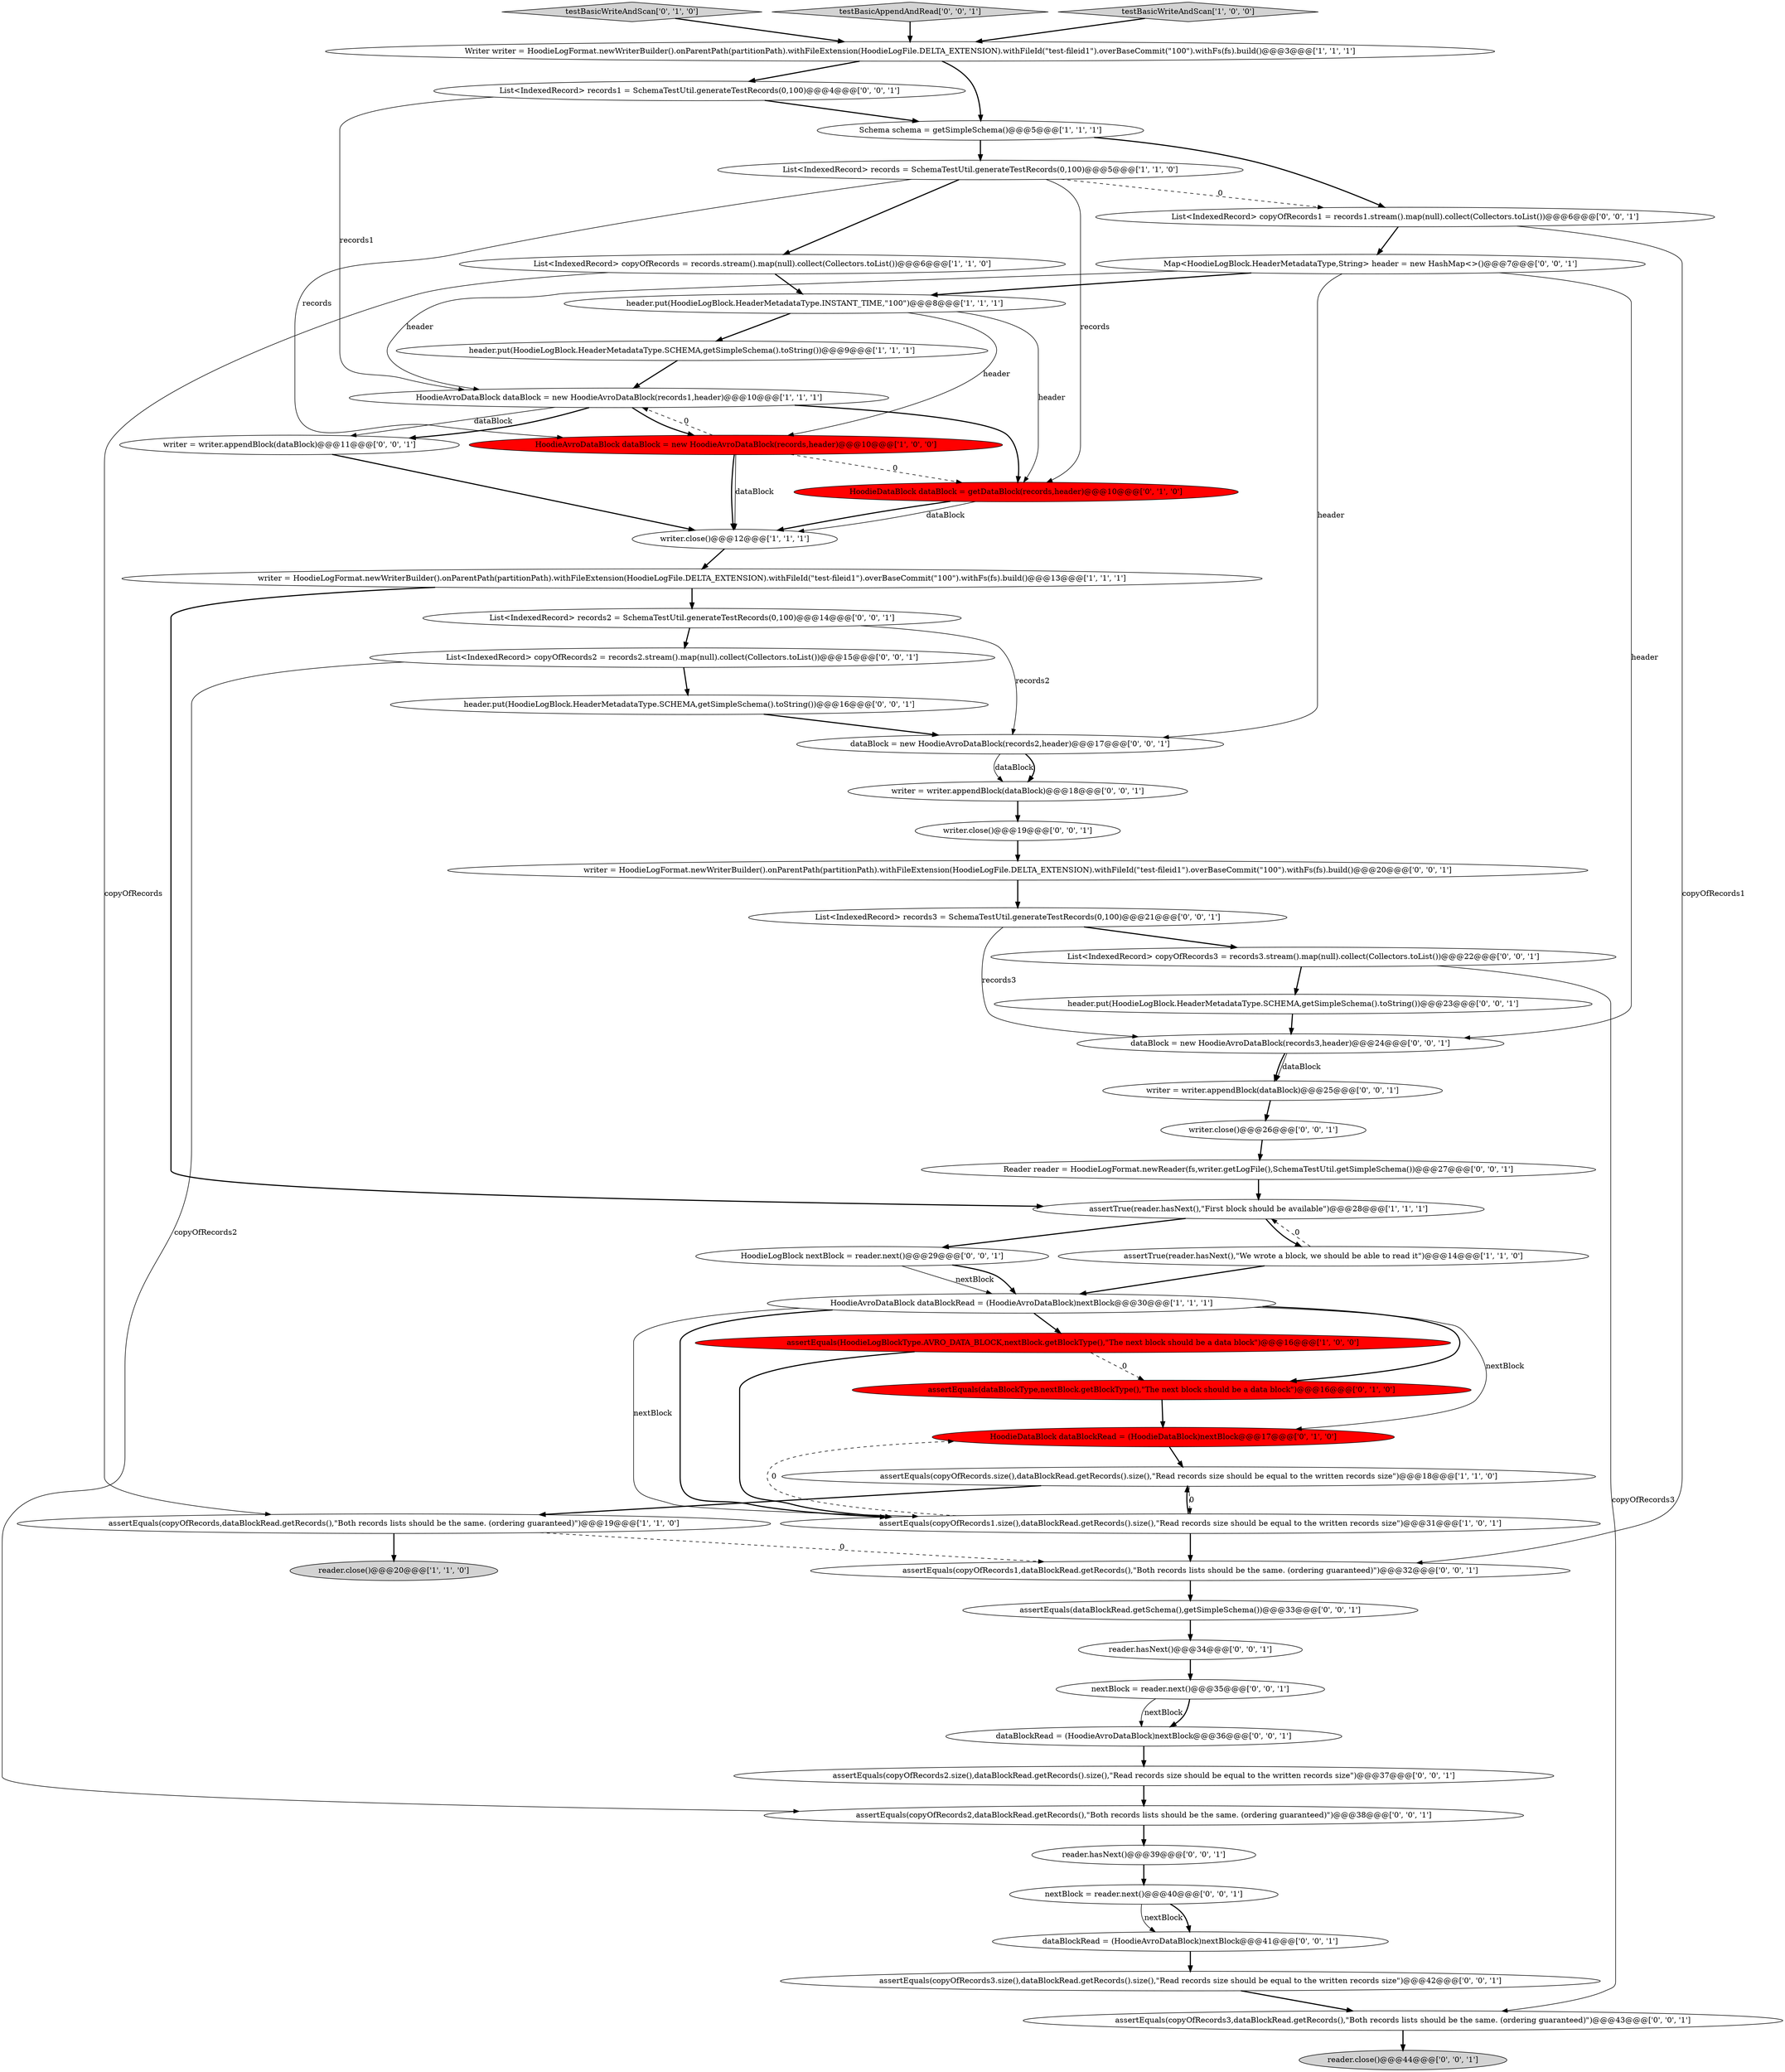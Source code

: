 digraph {
10 [style = filled, label = "header.put(HoodieLogBlock.HeaderMetadataType.SCHEMA,getSimpleSchema().toString())@@@9@@@['1', '1', '1']", fillcolor = white, shape = ellipse image = "AAA0AAABBB1BBB"];
8 [style = filled, label = "assertEquals(copyOfRecords,dataBlockRead.getRecords(),\"Both records lists should be the same. (ordering guaranteed)\")@@@19@@@['1', '1', '0']", fillcolor = white, shape = ellipse image = "AAA0AAABBB1BBB"];
47 [style = filled, label = "Map<HoodieLogBlock.HeaderMetadataType,String> header = new HashMap<>()@@@7@@@['0', '0', '1']", fillcolor = white, shape = ellipse image = "AAA0AAABBB3BBB"];
48 [style = filled, label = "dataBlockRead = (HoodieAvroDataBlock)nextBlock@@@36@@@['0', '0', '1']", fillcolor = white, shape = ellipse image = "AAA0AAABBB3BBB"];
3 [style = filled, label = "HoodieAvroDataBlock dataBlock = new HoodieAvroDataBlock(records1,header)@@@10@@@['1', '1', '1']", fillcolor = white, shape = ellipse image = "AAA0AAABBB1BBB"];
46 [style = filled, label = "List<IndexedRecord> records3 = SchemaTestUtil.generateTestRecords(0,100)@@@21@@@['0', '0', '1']", fillcolor = white, shape = ellipse image = "AAA0AAABBB3BBB"];
15 [style = filled, label = "assertEquals(HoodieLogBlockType.AVRO_DATA_BLOCK,nextBlock.getBlockType(),\"The next block should be a data block\")@@@16@@@['1', '0', '0']", fillcolor = red, shape = ellipse image = "AAA1AAABBB1BBB"];
54 [style = filled, label = "Reader reader = HoodieLogFormat.newReader(fs,writer.getLogFile(),SchemaTestUtil.getSimpleSchema())@@@27@@@['0', '0', '1']", fillcolor = white, shape = ellipse image = "AAA0AAABBB3BBB"];
17 [style = filled, label = "HoodieAvroDataBlock dataBlock = new HoodieAvroDataBlock(records,header)@@@10@@@['1', '0', '0']", fillcolor = red, shape = ellipse image = "AAA1AAABBB1BBB"];
19 [style = filled, label = "assertEquals(dataBlockType,nextBlock.getBlockType(),\"The next block should be a data block\")@@@16@@@['0', '1', '0']", fillcolor = red, shape = ellipse image = "AAA1AAABBB2BBB"];
34 [style = filled, label = "assertEquals(copyOfRecords1,dataBlockRead.getRecords(),\"Both records lists should be the same. (ordering guaranteed)\")@@@32@@@['0', '0', '1']", fillcolor = white, shape = ellipse image = "AAA0AAABBB3BBB"];
18 [style = filled, label = "assertTrue(reader.hasNext(),\"We wrote a block, we should be able to read it\")@@@14@@@['1', '1', '0']", fillcolor = white, shape = ellipse image = "AAA0AAABBB1BBB"];
55 [style = filled, label = "reader.close()@@@44@@@['0', '0', '1']", fillcolor = lightgray, shape = ellipse image = "AAA0AAABBB3BBB"];
0 [style = filled, label = "assertTrue(reader.hasNext(),\"First block should be available\")@@@28@@@['1', '1', '1']", fillcolor = white, shape = ellipse image = "AAA0AAABBB1BBB"];
27 [style = filled, label = "List<IndexedRecord> records1 = SchemaTestUtil.generateTestRecords(0,100)@@@4@@@['0', '0', '1']", fillcolor = white, shape = ellipse image = "AAA0AAABBB3BBB"];
29 [style = filled, label = "writer = HoodieLogFormat.newWriterBuilder().onParentPath(partitionPath).withFileExtension(HoodieLogFile.DELTA_EXTENSION).withFileId(\"test-fileid1\").overBaseCommit(\"100\").withFs(fs).build()@@@20@@@['0', '0', '1']", fillcolor = white, shape = ellipse image = "AAA0AAABBB3BBB"];
42 [style = filled, label = "List<IndexedRecord> copyOfRecords1 = records1.stream().map(null).collect(Collectors.toList())@@@6@@@['0', '0', '1']", fillcolor = white, shape = ellipse image = "AAA0AAABBB3BBB"];
36 [style = filled, label = "nextBlock = reader.next()@@@35@@@['0', '0', '1']", fillcolor = white, shape = ellipse image = "AAA0AAABBB3BBB"];
44 [style = filled, label = "writer.close()@@@26@@@['0', '0', '1']", fillcolor = white, shape = ellipse image = "AAA0AAABBB3BBB"];
45 [style = filled, label = "header.put(HoodieLogBlock.HeaderMetadataType.SCHEMA,getSimpleSchema().toString())@@@23@@@['0', '0', '1']", fillcolor = white, shape = ellipse image = "AAA0AAABBB3BBB"];
6 [style = filled, label = "writer.close()@@@12@@@['1', '1', '1']", fillcolor = white, shape = ellipse image = "AAA0AAABBB1BBB"];
26 [style = filled, label = "dataBlock = new HoodieAvroDataBlock(records3,header)@@@24@@@['0', '0', '1']", fillcolor = white, shape = ellipse image = "AAA0AAABBB3BBB"];
43 [style = filled, label = "dataBlock = new HoodieAvroDataBlock(records2,header)@@@17@@@['0', '0', '1']", fillcolor = white, shape = ellipse image = "AAA0AAABBB3BBB"];
1 [style = filled, label = "Schema schema = getSimpleSchema()@@@5@@@['1', '1', '1']", fillcolor = white, shape = ellipse image = "AAA0AAABBB1BBB"];
22 [style = filled, label = "testBasicWriteAndScan['0', '1', '0']", fillcolor = lightgray, shape = diamond image = "AAA0AAABBB2BBB"];
2 [style = filled, label = "header.put(HoodieLogBlock.HeaderMetadataType.INSTANT_TIME,\"100\")@@@8@@@['1', '1', '1']", fillcolor = white, shape = ellipse image = "AAA0AAABBB1BBB"];
5 [style = filled, label = "List<IndexedRecord> copyOfRecords = records.stream().map(null).collect(Collectors.toList())@@@6@@@['1', '1', '0']", fillcolor = white, shape = ellipse image = "AAA0AAABBB1BBB"];
35 [style = filled, label = "writer = writer.appendBlock(dataBlock)@@@18@@@['0', '0', '1']", fillcolor = white, shape = ellipse image = "AAA0AAABBB3BBB"];
51 [style = filled, label = "testBasicAppendAndRead['0', '0', '1']", fillcolor = lightgray, shape = diamond image = "AAA0AAABBB3BBB"];
11 [style = filled, label = "writer = HoodieLogFormat.newWriterBuilder().onParentPath(partitionPath).withFileExtension(HoodieLogFile.DELTA_EXTENSION).withFileId(\"test-fileid1\").overBaseCommit(\"100\").withFs(fs).build()@@@13@@@['1', '1', '1']", fillcolor = white, shape = ellipse image = "AAA0AAABBB1BBB"];
53 [style = filled, label = "List<IndexedRecord> records2 = SchemaTestUtil.generateTestRecords(0,100)@@@14@@@['0', '0', '1']", fillcolor = white, shape = ellipse image = "AAA0AAABBB3BBB"];
20 [style = filled, label = "HoodieDataBlock dataBlockRead = (HoodieDataBlock)nextBlock@@@17@@@['0', '1', '0']", fillcolor = red, shape = ellipse image = "AAA1AAABBB2BBB"];
4 [style = filled, label = "assertEquals(copyOfRecords.size(),dataBlockRead.getRecords().size(),\"Read records size should be equal to the written records size\")@@@18@@@['1', '1', '0']", fillcolor = white, shape = ellipse image = "AAA0AAABBB1BBB"];
39 [style = filled, label = "writer = writer.appendBlock(dataBlock)@@@11@@@['0', '0', '1']", fillcolor = white, shape = ellipse image = "AAA0AAABBB3BBB"];
13 [style = filled, label = "List<IndexedRecord> records = SchemaTestUtil.generateTestRecords(0,100)@@@5@@@['1', '1', '0']", fillcolor = white, shape = ellipse image = "AAA0AAABBB1BBB"];
37 [style = filled, label = "assertEquals(copyOfRecords2.size(),dataBlockRead.getRecords().size(),\"Read records size should be equal to the written records size\")@@@37@@@['0', '0', '1']", fillcolor = white, shape = ellipse image = "AAA0AAABBB3BBB"];
24 [style = filled, label = "assertEquals(copyOfRecords3.size(),dataBlockRead.getRecords().size(),\"Read records size should be equal to the written records size\")@@@42@@@['0', '0', '1']", fillcolor = white, shape = ellipse image = "AAA0AAABBB3BBB"];
52 [style = filled, label = "dataBlockRead = (HoodieAvroDataBlock)nextBlock@@@41@@@['0', '0', '1']", fillcolor = white, shape = ellipse image = "AAA0AAABBB3BBB"];
50 [style = filled, label = "HoodieLogBlock nextBlock = reader.next()@@@29@@@['0', '0', '1']", fillcolor = white, shape = ellipse image = "AAA0AAABBB3BBB"];
25 [style = filled, label = "nextBlock = reader.next()@@@40@@@['0', '0', '1']", fillcolor = white, shape = ellipse image = "AAA0AAABBB3BBB"];
16 [style = filled, label = "testBasicWriteAndScan['1', '0', '0']", fillcolor = lightgray, shape = diamond image = "AAA0AAABBB1BBB"];
28 [style = filled, label = "writer.close()@@@19@@@['0', '0', '1']", fillcolor = white, shape = ellipse image = "AAA0AAABBB3BBB"];
41 [style = filled, label = "List<IndexedRecord> copyOfRecords3 = records3.stream().map(null).collect(Collectors.toList())@@@22@@@['0', '0', '1']", fillcolor = white, shape = ellipse image = "AAA0AAABBB3BBB"];
31 [style = filled, label = "reader.hasNext()@@@34@@@['0', '0', '1']", fillcolor = white, shape = ellipse image = "AAA0AAABBB3BBB"];
49 [style = filled, label = "assertEquals(copyOfRecords3,dataBlockRead.getRecords(),\"Both records lists should be the same. (ordering guaranteed)\")@@@43@@@['0', '0', '1']", fillcolor = white, shape = ellipse image = "AAA0AAABBB3BBB"];
23 [style = filled, label = "writer = writer.appendBlock(dataBlock)@@@25@@@['0', '0', '1']", fillcolor = white, shape = ellipse image = "AAA0AAABBB3BBB"];
40 [style = filled, label = "header.put(HoodieLogBlock.HeaderMetadataType.SCHEMA,getSimpleSchema().toString())@@@16@@@['0', '0', '1']", fillcolor = white, shape = ellipse image = "AAA0AAABBB3BBB"];
9 [style = filled, label = "HoodieAvroDataBlock dataBlockRead = (HoodieAvroDataBlock)nextBlock@@@30@@@['1', '1', '1']", fillcolor = white, shape = ellipse image = "AAA0AAABBB1BBB"];
14 [style = filled, label = "reader.close()@@@20@@@['1', '1', '0']", fillcolor = lightgray, shape = ellipse image = "AAA0AAABBB1BBB"];
30 [style = filled, label = "List<IndexedRecord> copyOfRecords2 = records2.stream().map(null).collect(Collectors.toList())@@@15@@@['0', '0', '1']", fillcolor = white, shape = ellipse image = "AAA0AAABBB3BBB"];
21 [style = filled, label = "HoodieDataBlock dataBlock = getDataBlock(records,header)@@@10@@@['0', '1', '0']", fillcolor = red, shape = ellipse image = "AAA1AAABBB2BBB"];
32 [style = filled, label = "reader.hasNext()@@@39@@@['0', '0', '1']", fillcolor = white, shape = ellipse image = "AAA0AAABBB3BBB"];
38 [style = filled, label = "assertEquals(dataBlockRead.getSchema(),getSimpleSchema())@@@33@@@['0', '0', '1']", fillcolor = white, shape = ellipse image = "AAA0AAABBB3BBB"];
12 [style = filled, label = "assertEquals(copyOfRecords1.size(),dataBlockRead.getRecords().size(),\"Read records size should be equal to the written records size\")@@@31@@@['1', '0', '1']", fillcolor = white, shape = ellipse image = "AAA0AAABBB1BBB"];
7 [style = filled, label = "Writer writer = HoodieLogFormat.newWriterBuilder().onParentPath(partitionPath).withFileExtension(HoodieLogFile.DELTA_EXTENSION).withFileId(\"test-fileid1\").overBaseCommit(\"100\").withFs(fs).build()@@@3@@@['1', '1', '1']", fillcolor = white, shape = ellipse image = "AAA0AAABBB1BBB"];
33 [style = filled, label = "assertEquals(copyOfRecords2,dataBlockRead.getRecords(),\"Both records lists should be the same. (ordering guaranteed)\")@@@38@@@['0', '0', '1']", fillcolor = white, shape = ellipse image = "AAA0AAABBB3BBB"];
18->0 [style = dashed, label="0"];
25->52 [style = solid, label="nextBlock"];
25->52 [style = bold, label=""];
16->7 [style = bold, label=""];
39->6 [style = bold, label=""];
21->6 [style = solid, label="dataBlock"];
27->3 [style = solid, label="records1"];
15->19 [style = dashed, label="0"];
38->31 [style = bold, label=""];
1->13 [style = bold, label=""];
43->35 [style = solid, label="dataBlock"];
4->12 [style = dashed, label="0"];
49->55 [style = bold, label=""];
52->24 [style = bold, label=""];
53->43 [style = solid, label="records2"];
24->49 [style = bold, label=""];
41->49 [style = solid, label="copyOfRecords3"];
43->35 [style = bold, label=""];
6->11 [style = bold, label=""];
29->46 [style = bold, label=""];
51->7 [style = bold, label=""];
3->39 [style = solid, label="dataBlock"];
32->25 [style = bold, label=""];
17->6 [style = solid, label="dataBlock"];
4->8 [style = bold, label=""];
3->39 [style = bold, label=""];
50->9 [style = solid, label="nextBlock"];
30->40 [style = bold, label=""];
41->45 [style = bold, label=""];
47->26 [style = solid, label="header"];
37->33 [style = bold, label=""];
42->34 [style = solid, label="copyOfRecords1"];
23->44 [style = bold, label=""];
47->43 [style = solid, label="header"];
13->42 [style = dashed, label="0"];
48->37 [style = bold, label=""];
7->1 [style = bold, label=""];
12->20 [style = dashed, label="0"];
19->20 [style = bold, label=""];
8->34 [style = dashed, label="0"];
1->42 [style = bold, label=""];
53->30 [style = bold, label=""];
22->7 [style = bold, label=""];
46->41 [style = bold, label=""];
35->28 [style = bold, label=""];
46->26 [style = solid, label="records3"];
13->21 [style = solid, label="records"];
36->48 [style = solid, label="nextBlock"];
47->2 [style = bold, label=""];
18->9 [style = bold, label=""];
13->5 [style = bold, label=""];
15->12 [style = bold, label=""];
34->38 [style = bold, label=""];
28->29 [style = bold, label=""];
44->54 [style = bold, label=""];
17->6 [style = bold, label=""];
5->8 [style = solid, label="copyOfRecords"];
42->47 [style = bold, label=""];
8->14 [style = bold, label=""];
31->36 [style = bold, label=""];
2->10 [style = bold, label=""];
54->0 [style = bold, label=""];
26->23 [style = solid, label="dataBlock"];
9->12 [style = solid, label="nextBlock"];
9->19 [style = bold, label=""];
3->17 [style = bold, label=""];
33->32 [style = bold, label=""];
0->18 [style = bold, label=""];
3->21 [style = bold, label=""];
9->20 [style = solid, label="nextBlock"];
9->12 [style = bold, label=""];
40->43 [style = bold, label=""];
27->1 [style = bold, label=""];
2->17 [style = solid, label="header"];
50->9 [style = bold, label=""];
21->6 [style = bold, label=""];
47->3 [style = solid, label="header"];
10->3 [style = bold, label=""];
12->34 [style = bold, label=""];
17->21 [style = dashed, label="0"];
0->50 [style = bold, label=""];
20->4 [style = bold, label=""];
11->53 [style = bold, label=""];
5->2 [style = bold, label=""];
11->0 [style = bold, label=""];
12->4 [style = bold, label=""];
17->3 [style = dashed, label="0"];
9->15 [style = bold, label=""];
26->23 [style = bold, label=""];
36->48 [style = bold, label=""];
7->27 [style = bold, label=""];
2->21 [style = solid, label="header"];
30->33 [style = solid, label="copyOfRecords2"];
45->26 [style = bold, label=""];
13->17 [style = solid, label="records"];
}
